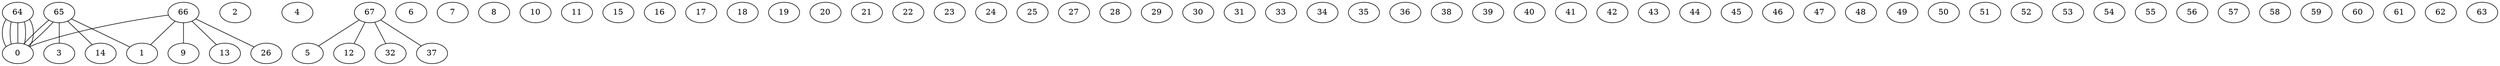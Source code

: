 graph G {
0;
1;
2;
3;
4;
5;
6;
7;
8;
9;
10;
11;
12;
13;
14;
15;
16;
17;
18;
19;
20;
21;
22;
23;
24;
25;
26;
27;
28;
29;
30;
31;
32;
33;
34;
35;
36;
37;
38;
39;
40;
41;
42;
43;
44;
45;
46;
47;
48;
49;
50;
51;
52;
53;
54;
55;
56;
57;
58;
59;
60;
61;
62;
63;
64;
65;
66;
67;
67--32 ;
67--37 ;
67--5 ;
67--12 ;
66--26 ;
66--13 ;
66--9 ;
66--1 ;
66--0 ;
65--3 ;
65--14 ;
65--0 ;
65--1 ;
65--0 ;
64--0 ;
64--0 ;
64--0 ;
64--0 ;
64--0 ;
}
